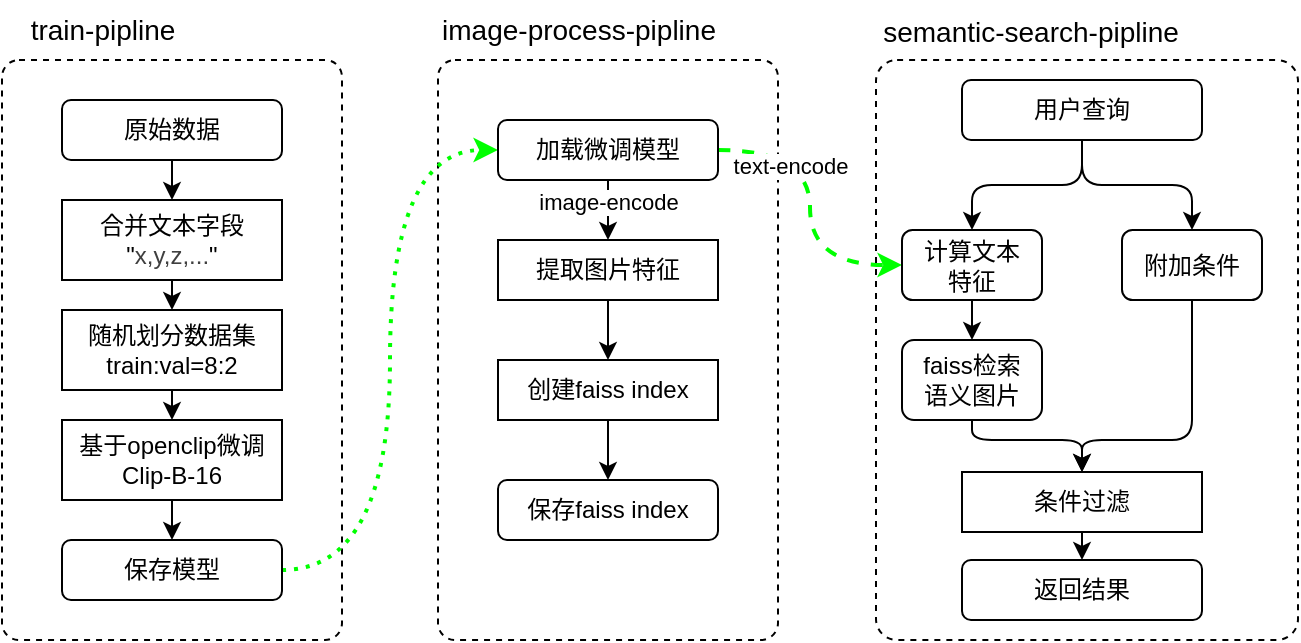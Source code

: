 <mxfile>
    <diagram id="H2Q-PQbb_ROc2scd64Do" name="Page-1">
        <mxGraphModel dx="676" dy="713" grid="0" gridSize="10" guides="1" tooltips="1" connect="1" arrows="1" fold="1" page="1" pageScale="1" pageWidth="850" pageHeight="1100" math="0" shadow="0">
            <root>
                <mxCell id="0"/>
                <mxCell id="1" parent="0"/>
                <mxCell id="10" value="" style="rounded=1;whiteSpace=wrap;html=1;fillColor=none;dashed=1;arcSize=5;" vertex="1" parent="1">
                    <mxGeometry x="100" y="150" width="170" height="290" as="geometry"/>
                </mxCell>
                <mxCell id="18" value="" style="rounded=1;whiteSpace=wrap;html=1;fillColor=none;dashed=1;arcSize=5;" vertex="1" parent="1">
                    <mxGeometry x="318" y="150" width="170" height="290" as="geometry"/>
                </mxCell>
                <mxCell id="5" style="edgeStyle=none;html=1;exitX=0.5;exitY=1;exitDx=0;exitDy=0;" edge="1" parent="1" source="2" target="3">
                    <mxGeometry relative="1" as="geometry"/>
                </mxCell>
                <mxCell id="2" value="原始数据" style="rounded=1;whiteSpace=wrap;html=1;" vertex="1" parent="1">
                    <mxGeometry x="130" y="170" width="110" height="30" as="geometry"/>
                </mxCell>
                <mxCell id="6" style="edgeStyle=none;html=1;entryX=0.5;entryY=0;entryDx=0;entryDy=0;" edge="1" parent="1" source="3" target="4">
                    <mxGeometry relative="1" as="geometry"/>
                </mxCell>
                <mxCell id="3" value="合并文本字段&lt;div&gt;&quot;&lt;span style=&quot;color: rgb(63, 63, 63); background-color: transparent;&quot;&gt;x,y,z,...&lt;/span&gt;&lt;span style=&quot;background-color: transparent;&quot;&gt;&quot;&lt;/span&gt;&lt;/div&gt;" style="rounded=1;whiteSpace=wrap;html=1;arcSize=0;" vertex="1" parent="1">
                    <mxGeometry x="130" y="220" width="110" height="40" as="geometry"/>
                </mxCell>
                <mxCell id="8" style="edgeStyle=none;html=1;exitX=0.5;exitY=1;exitDx=0;exitDy=0;entryX=0.5;entryY=0;entryDx=0;entryDy=0;" edge="1" parent="1" source="4" target="7">
                    <mxGeometry relative="1" as="geometry"/>
                </mxCell>
                <mxCell id="4" value="随机划分数据集&lt;div&gt;train:val=8:2&lt;/div&gt;" style="rounded=1;whiteSpace=wrap;html=1;arcSize=0;" vertex="1" parent="1">
                    <mxGeometry x="130" y="275" width="110" height="40" as="geometry"/>
                </mxCell>
                <mxCell id="20" style="edgeStyle=orthogonalEdgeStyle;html=1;exitX=1;exitY=0.5;exitDx=0;exitDy=0;entryX=0;entryY=0.5;entryDx=0;entryDy=0;curved=1;dashed=1;dashPattern=1 2;fillColor=#f8cecc;strokeColor=#00FF00;strokeWidth=2;" edge="1" parent="1" source="23" target="9">
                    <mxGeometry relative="1" as="geometry"/>
                </mxCell>
                <mxCell id="24" style="edgeStyle=none;html=1;exitX=0.5;exitY=1;exitDx=0;exitDy=0;entryX=0.5;entryY=0;entryDx=0;entryDy=0;" edge="1" parent="1" source="7" target="23">
                    <mxGeometry relative="1" as="geometry"/>
                </mxCell>
                <mxCell id="7" value="基于openclip微调&lt;div&gt;Clip-B-16&lt;/div&gt;" style="rounded=1;whiteSpace=wrap;html=1;arcSize=0;" vertex="1" parent="1">
                    <mxGeometry x="130" y="330" width="110" height="40" as="geometry"/>
                </mxCell>
                <mxCell id="15" style="edgeStyle=none;html=1;exitX=0.5;exitY=1;exitDx=0;exitDy=0;entryX=0.5;entryY=0;entryDx=0;entryDy=0;" edge="1" parent="1" source="9" target="12">
                    <mxGeometry relative="1" as="geometry"/>
                </mxCell>
                <mxCell id="42" value="image-encode" style="edgeLabel;html=1;align=center;verticalAlign=middle;resizable=0;points=[];" vertex="1" connectable="0" parent="15">
                    <mxGeometry x="-0.274" relative="1" as="geometry">
                        <mxPoint as="offset"/>
                    </mxGeometry>
                </mxCell>
                <mxCell id="34" style="edgeStyle=orthogonalEdgeStyle;html=1;exitX=1;exitY=0.5;exitDx=0;exitDy=0;entryX=0;entryY=0.5;entryDx=0;entryDy=0;curved=1;dashed=1;strokeColor=#00FF00;strokeWidth=2;" edge="1" parent="1" source="9" target="25">
                    <mxGeometry relative="1" as="geometry"/>
                </mxCell>
                <mxCell id="41" value="text-encode" style="edgeLabel;html=1;align=center;verticalAlign=middle;resizable=0;points=[];" vertex="1" connectable="0" parent="34">
                    <mxGeometry x="-0.524" y="-8" relative="1" as="geometry">
                        <mxPoint as="offset"/>
                    </mxGeometry>
                </mxCell>
                <mxCell id="9" value="加载微调模型" style="rounded=1;whiteSpace=wrap;html=1;" vertex="1" parent="1">
                    <mxGeometry x="348" y="180" width="110" height="30" as="geometry"/>
                </mxCell>
                <mxCell id="11" value="train-pipline" style="text;html=1;align=center;verticalAlign=middle;resizable=0;points=[];autosize=1;strokeColor=none;fillColor=none;strokeWidth=1;fontSize=14;" vertex="1" parent="1">
                    <mxGeometry x="100" y="120" width="100" height="30" as="geometry"/>
                </mxCell>
                <mxCell id="16" style="edgeStyle=none;html=1;exitX=0.5;exitY=1;exitDx=0;exitDy=0;entryX=0.5;entryY=0;entryDx=0;entryDy=0;" edge="1" parent="1" source="12" target="13">
                    <mxGeometry relative="1" as="geometry"/>
                </mxCell>
                <mxCell id="12" value="提取图片特征" style="rounded=1;whiteSpace=wrap;html=1;arcSize=0;" vertex="1" parent="1">
                    <mxGeometry x="348" y="240" width="110" height="30" as="geometry"/>
                </mxCell>
                <mxCell id="17" style="edgeStyle=none;html=1;exitX=0.5;exitY=1;exitDx=0;exitDy=0;entryX=0.5;entryY=0;entryDx=0;entryDy=0;" edge="1" parent="1" source="13" target="14">
                    <mxGeometry relative="1" as="geometry"/>
                </mxCell>
                <mxCell id="13" value="创建faiss index" style="rounded=1;whiteSpace=wrap;html=1;arcSize=0;" vertex="1" parent="1">
                    <mxGeometry x="348" y="300" width="110" height="30" as="geometry"/>
                </mxCell>
                <mxCell id="14" value="保存faiss index" style="rounded=1;whiteSpace=wrap;html=1;" vertex="1" parent="1">
                    <mxGeometry x="348" y="360" width="110" height="30" as="geometry"/>
                </mxCell>
                <mxCell id="19" value="image-process-pipline" style="text;html=1;align=center;verticalAlign=middle;resizable=0;points=[];autosize=1;strokeColor=none;fillColor=none;strokeWidth=1;fontSize=14;" vertex="1" parent="1">
                    <mxGeometry x="308" y="120" width="160" height="30" as="geometry"/>
                </mxCell>
                <mxCell id="27" style="edgeStyle=orthogonalEdgeStyle;html=1;exitX=0.5;exitY=1;exitDx=0;exitDy=0;entryX=0.5;entryY=0;entryDx=0;entryDy=0;" edge="1" parent="1" source="21" target="25">
                    <mxGeometry relative="1" as="geometry"/>
                </mxCell>
                <mxCell id="28" style="edgeStyle=orthogonalEdgeStyle;html=1;exitX=0.5;exitY=1;exitDx=0;exitDy=0;entryX=0.5;entryY=0;entryDx=0;entryDy=0;" edge="1" parent="1" source="21" target="26">
                    <mxGeometry relative="1" as="geometry"/>
                </mxCell>
                <mxCell id="21" value="用户查询" style="rounded=1;whiteSpace=wrap;html=1;" vertex="1" parent="1">
                    <mxGeometry x="580" y="160" width="120" height="30" as="geometry"/>
                </mxCell>
                <mxCell id="23" value="保存模型" style="rounded=1;whiteSpace=wrap;html=1;" vertex="1" parent="1">
                    <mxGeometry x="130" y="390" width="110" height="30" as="geometry"/>
                </mxCell>
                <mxCell id="31" style="edgeStyle=none;html=1;exitX=0.5;exitY=1;exitDx=0;exitDy=0;entryX=0.5;entryY=0;entryDx=0;entryDy=0;" edge="1" parent="1" source="25" target="29">
                    <mxGeometry relative="1" as="geometry"/>
                </mxCell>
                <mxCell id="25" value="计算文本&lt;div&gt;特征&lt;/div&gt;" style="rounded=1;whiteSpace=wrap;html=1;" vertex="1" parent="1">
                    <mxGeometry x="550" y="235" width="70" height="35" as="geometry"/>
                </mxCell>
                <mxCell id="38" style="edgeStyle=orthogonalEdgeStyle;html=1;exitX=0.5;exitY=1;exitDx=0;exitDy=0;entryX=0.5;entryY=0;entryDx=0;entryDy=0;" edge="1" parent="1" source="26" target="30">
                    <mxGeometry relative="1" as="geometry">
                        <Array as="points">
                            <mxPoint x="695" y="340"/>
                            <mxPoint x="640" y="340"/>
                        </Array>
                    </mxGeometry>
                </mxCell>
                <mxCell id="26" value="附加条件" style="rounded=1;whiteSpace=wrap;html=1;" vertex="1" parent="1">
                    <mxGeometry x="660" y="235" width="70" height="35" as="geometry"/>
                </mxCell>
                <mxCell id="32" style="edgeStyle=orthogonalEdgeStyle;html=1;exitX=0.5;exitY=1;exitDx=0;exitDy=0;entryX=0.5;entryY=0;entryDx=0;entryDy=0;" edge="1" parent="1" source="29" target="30">
                    <mxGeometry relative="1" as="geometry">
                        <Array as="points">
                            <mxPoint x="585" y="340"/>
                            <mxPoint x="640" y="340"/>
                        </Array>
                    </mxGeometry>
                </mxCell>
                <mxCell id="29" value="faiss检索&lt;div&gt;语义图片&lt;/div&gt;" style="rounded=1;whiteSpace=wrap;html=1;" vertex="1" parent="1">
                    <mxGeometry x="550" y="290" width="70" height="40" as="geometry"/>
                </mxCell>
                <mxCell id="36" style="edgeStyle=none;html=1;exitX=0.5;exitY=1;exitDx=0;exitDy=0;entryX=0.5;entryY=0;entryDx=0;entryDy=0;" edge="1" parent="1" source="30" target="35">
                    <mxGeometry relative="1" as="geometry"/>
                </mxCell>
                <mxCell id="30" value="条件过滤" style="rounded=0;whiteSpace=wrap;html=1;" vertex="1" parent="1">
                    <mxGeometry x="580" y="356" width="120" height="30" as="geometry"/>
                </mxCell>
                <mxCell id="35" value="返回结果" style="rounded=1;whiteSpace=wrap;html=1;" vertex="1" parent="1">
                    <mxGeometry x="580" y="400" width="120" height="30" as="geometry"/>
                </mxCell>
                <mxCell id="39" value="" style="rounded=1;whiteSpace=wrap;html=1;fillColor=none;dashed=1;arcSize=5;" vertex="1" parent="1">
                    <mxGeometry x="537" y="150" width="211" height="290" as="geometry"/>
                </mxCell>
                <mxCell id="40" value="semantic-search-pipline" style="text;html=1;align=center;verticalAlign=middle;resizable=0;points=[];autosize=1;strokeColor=none;fillColor=none;strokeWidth=1;fontSize=14;" vertex="1" parent="1">
                    <mxGeometry x="531" y="121" width="166" height="29" as="geometry"/>
                </mxCell>
            </root>
        </mxGraphModel>
    </diagram>
</mxfile>